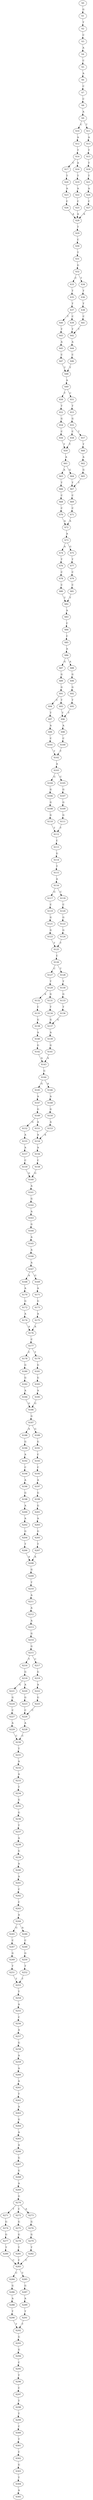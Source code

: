 strict digraph  {
	S0 -> S1 [ label = G ];
	S1 -> S2 [ label = T ];
	S2 -> S3 [ label = C ];
	S3 -> S4 [ label = A ];
	S4 -> S5 [ label = C ];
	S5 -> S6 [ label = A ];
	S6 -> S7 [ label = C ];
	S7 -> S8 [ label = C ];
	S8 -> S9 [ label = A ];
	S9 -> S10 [ label = C ];
	S9 -> S11 [ label = T ];
	S10 -> S12 [ label = A ];
	S11 -> S13 [ label = A ];
	S12 -> S14 [ label = T ];
	S13 -> S15 [ label = T ];
	S14 -> S16 [ label = A ];
	S14 -> S17 [ label = C ];
	S15 -> S18 [ label = T ];
	S16 -> S19 [ label = T ];
	S17 -> S20 [ label = T ];
	S18 -> S21 [ label = T ];
	S19 -> S22 [ label = A ];
	S20 -> S23 [ label = A ];
	S21 -> S24 [ label = A ];
	S22 -> S25 [ label = C ];
	S23 -> S26 [ label = C ];
	S24 -> S27 [ label = C ];
	S25 -> S28 [ label = A ];
	S26 -> S28 [ label = A ];
	S27 -> S28 [ label = A ];
	S28 -> S29 [ label = T ];
	S29 -> S30 [ label = C ];
	S30 -> S31 [ label = T ];
	S31 -> S32 [ label = G ];
	S32 -> S33 [ label = C ];
	S32 -> S34 [ label = T ];
	S33 -> S35 [ label = T ];
	S34 -> S36 [ label = T ];
	S35 -> S37 [ label = T ];
	S36 -> S38 [ label = T ];
	S37 -> S39 [ label = C ];
	S37 -> S40 [ label = T ];
	S38 -> S41 [ label = C ];
	S39 -> S42 [ label = T ];
	S40 -> S43 [ label = T ];
	S41 -> S42 [ label = T ];
	S42 -> S44 [ label = A ];
	S43 -> S45 [ label = A ];
	S44 -> S46 [ label = C ];
	S45 -> S47 [ label = C ];
	S46 -> S48 [ label = T ];
	S47 -> S48 [ label = T ];
	S48 -> S49 [ label = A ];
	S49 -> S50 [ label = T ];
	S49 -> S51 [ label = C ];
	S50 -> S52 [ label = T ];
	S51 -> S53 [ label = T ];
	S52 -> S54 [ label = G ];
	S53 -> S55 [ label = G ];
	S54 -> S56 [ label = C ];
	S55 -> S57 [ label = T ];
	S55 -> S58 [ label = C ];
	S56 -> S59 [ label = T ];
	S57 -> S60 [ label = T ];
	S58 -> S59 [ label = T ];
	S59 -> S61 [ label = A ];
	S60 -> S62 [ label = A ];
	S61 -> S63 [ label = A ];
	S61 -> S64 [ label = G ];
	S62 -> S65 [ label = G ];
	S63 -> S66 [ label = T ];
	S64 -> S67 [ label = T ];
	S65 -> S67 [ label = T ];
	S66 -> S68 [ label = C ];
	S67 -> S69 [ label = C ];
	S68 -> S70 [ label = C ];
	S69 -> S71 [ label = C ];
	S70 -> S72 [ label = A ];
	S71 -> S72 [ label = A ];
	S72 -> S73 [ label = A ];
	S73 -> S74 [ label = A ];
	S73 -> S75 [ label = G ];
	S74 -> S76 [ label = T ];
	S75 -> S77 [ label = T ];
	S76 -> S78 [ label = C ];
	S77 -> S79 [ label = C ];
	S78 -> S80 [ label = C ];
	S79 -> S81 [ label = C ];
	S80 -> S82 [ label = T ];
	S81 -> S82 [ label = T ];
	S82 -> S83 [ label = A ];
	S83 -> S84 [ label = C ];
	S84 -> S85 [ label = C ];
	S85 -> S86 [ label = A ];
	S86 -> S87 [ label = G ];
	S86 -> S88 [ label = A ];
	S87 -> S89 [ label = G ];
	S88 -> S90 [ label = G ];
	S89 -> S91 [ label = G ];
	S90 -> S92 [ label = G ];
	S91 -> S93 [ label = T ];
	S91 -> S94 [ label = C ];
	S92 -> S95 [ label = T ];
	S93 -> S96 [ label = T ];
	S94 -> S97 [ label = T ];
	S95 -> S96 [ label = T ];
	S96 -> S98 [ label = A ];
	S97 -> S99 [ label = A ];
	S98 -> S100 [ label = C ];
	S99 -> S101 [ label = C ];
	S100 -> S102 [ label = T ];
	S101 -> S102 [ label = T ];
	S102 -> S103 [ label = A ];
	S103 -> S104 [ label = G ];
	S103 -> S105 [ label = C ];
	S104 -> S106 [ label = G ];
	S105 -> S107 [ label = G ];
	S106 -> S108 [ label = G ];
	S107 -> S109 [ label = G ];
	S108 -> S110 [ label = G ];
	S109 -> S111 [ label = G ];
	S110 -> S112 [ label = T ];
	S111 -> S112 [ label = T ];
	S112 -> S113 [ label = C ];
	S113 -> S114 [ label = G ];
	S114 -> S115 [ label = T ];
	S115 -> S116 [ label = A ];
	S116 -> S117 [ label = G ];
	S116 -> S118 [ label = C ];
	S117 -> S119 [ label = C ];
	S118 -> S120 [ label = C ];
	S119 -> S121 [ label = G ];
	S120 -> S122 [ label = G ];
	S121 -> S123 [ label = G ];
	S122 -> S124 [ label = G ];
	S123 -> S125 [ label = T ];
	S124 -> S125 [ label = T ];
	S125 -> S126 [ label = C ];
	S126 -> S127 [ label = C ];
	S126 -> S128 [ label = T ];
	S127 -> S129 [ label = T ];
	S128 -> S130 [ label = T ];
	S129 -> S131 [ label = G ];
	S129 -> S132 [ label = A ];
	S130 -> S133 [ label = G ];
	S131 -> S134 [ label = T ];
	S132 -> S135 [ label = C ];
	S133 -> S136 [ label = T ];
	S134 -> S137 [ label = G ];
	S135 -> S138 [ label = G ];
	S136 -> S137 [ label = G ];
	S137 -> S139 [ label = A ];
	S138 -> S140 [ label = A ];
	S139 -> S141 [ label = G ];
	S140 -> S142 [ label = G ];
	S141 -> S143 [ label = A ];
	S142 -> S143 [ label = A ];
	S143 -> S144 [ label = G ];
	S144 -> S145 [ label = G ];
	S144 -> S146 [ label = A ];
	S145 -> S147 [ label = A ];
	S146 -> S148 [ label = A ];
	S147 -> S149 [ label = G ];
	S148 -> S150 [ label = G ];
	S149 -> S151 [ label = A ];
	S149 -> S152 [ label = G ];
	S150 -> S153 [ label = A ];
	S151 -> S154 [ label = A ];
	S152 -> S155 [ label = A ];
	S153 -> S154 [ label = A ];
	S154 -> S156 [ label = A ];
	S155 -> S157 [ label = A ];
	S156 -> S158 [ label = C ];
	S157 -> S159 [ label = C ];
	S158 -> S160 [ label = G ];
	S159 -> S160 [ label = G ];
	S160 -> S161 [ label = A ];
	S161 -> S162 [ label = G ];
	S162 -> S163 [ label = A ];
	S163 -> S164 [ label = G ];
	S164 -> S165 [ label = A ];
	S165 -> S166 [ label = A ];
	S166 -> S167 [ label = A ];
	S167 -> S168 [ label = A ];
	S167 -> S169 [ label = G ];
	S168 -> S170 [ label = A ];
	S169 -> S171 [ label = A ];
	S170 -> S172 [ label = G ];
	S171 -> S173 [ label = G ];
	S172 -> S174 [ label = A ];
	S173 -> S175 [ label = A ];
	S174 -> S176 [ label = A ];
	S175 -> S176 [ label = A ];
	S176 -> S177 [ label = C ];
	S177 -> S178 [ label = C ];
	S177 -> S179 [ label = T ];
	S178 -> S180 [ label = G ];
	S179 -> S181 [ label = G ];
	S180 -> S182 [ label = G ];
	S181 -> S183 [ label = G ];
	S182 -> S184 [ label = A ];
	S183 -> S185 [ label = A ];
	S184 -> S186 [ label = G ];
	S185 -> S186 [ label = G ];
	S186 -> S187 [ label = G ];
	S187 -> S188 [ label = A ];
	S187 -> S189 [ label = G ];
	S188 -> S190 [ label = G ];
	S189 -> S191 [ label = G ];
	S190 -> S192 [ label = A ];
	S191 -> S193 [ label = C ];
	S192 -> S194 [ label = C ];
	S193 -> S195 [ label = C ];
	S194 -> S196 [ label = A ];
	S195 -> S197 [ label = A ];
	S196 -> S198 [ label = G ];
	S197 -> S199 [ label = G ];
	S198 -> S200 [ label = A ];
	S199 -> S201 [ label = G ];
	S200 -> S202 [ label = A ];
	S201 -> S203 [ label = A ];
	S202 -> S204 [ label = G ];
	S203 -> S205 [ label = G ];
	S204 -> S206 [ label = T ];
	S205 -> S207 [ label = T ];
	S206 -> S208 [ label = A ];
	S207 -> S208 [ label = A ];
	S208 -> S209 [ label = G ];
	S209 -> S210 [ label = T ];
	S210 -> S211 [ label = A ];
	S211 -> S212 [ label = A ];
	S212 -> S213 [ label = A ];
	S213 -> S214 [ label = G ];
	S214 -> S215 [ label = G ];
	S215 -> S216 [ label = T ];
	S215 -> S217 [ label = C ];
	S216 -> S218 [ label = G ];
	S217 -> S219 [ label = G ];
	S218 -> S220 [ label = A ];
	S218 -> S221 [ label = G ];
	S219 -> S222 [ label = A ];
	S220 -> S223 [ label = G ];
	S221 -> S224 [ label = G ];
	S222 -> S225 [ label = G ];
	S223 -> S226 [ label = C ];
	S224 -> S227 [ label = C ];
	S225 -> S226 [ label = C ];
	S226 -> S228 [ label = A ];
	S227 -> S229 [ label = A ];
	S228 -> S230 [ label = C ];
	S229 -> S230 [ label = C ];
	S230 -> S231 [ label = T ];
	S231 -> S232 [ label = A ];
	S232 -> S233 [ label = A ];
	S233 -> S234 [ label = T ];
	S234 -> S235 [ label = G ];
	S235 -> S236 [ label = G ];
	S236 -> S237 [ label = T ];
	S237 -> S238 [ label = A ];
	S238 -> S239 [ label = G ];
	S239 -> S240 [ label = A ];
	S240 -> S241 [ label = A ];
	S241 -> S242 [ label = C ];
	S242 -> S243 [ label = C ];
	S243 -> S244 [ label = A ];
	S244 -> S245 [ label = G ];
	S244 -> S246 [ label = A ];
	S245 -> S247 [ label = C ];
	S246 -> S248 [ label = C ];
	S247 -> S249 [ label = G ];
	S248 -> S250 [ label = G ];
	S249 -> S251 [ label = T ];
	S250 -> S252 [ label = T ];
	S251 -> S253 [ label = T ];
	S252 -> S253 [ label = T ];
	S253 -> S254 [ label = T ];
	S254 -> S255 [ label = A ];
	S255 -> S256 [ label = C ];
	S256 -> S257 [ label = A ];
	S257 -> S258 [ label = G ];
	S258 -> S259 [ label = A ];
	S259 -> S260 [ label = A ];
	S260 -> S261 [ label = A ];
	S261 -> S262 [ label = T ];
	S262 -> S263 [ label = A ];
	S263 -> S264 [ label = G ];
	S264 -> S265 [ label = A ];
	S265 -> S266 [ label = A ];
	S266 -> S267 [ label = G ];
	S267 -> S268 [ label = G ];
	S268 -> S269 [ label = A ];
	S269 -> S270 [ label = G ];
	S270 -> S271 [ label = T ];
	S270 -> S272 [ label = C ];
	S270 -> S273 [ label = A ];
	S271 -> S274 [ label = G ];
	S272 -> S275 [ label = G ];
	S273 -> S276 [ label = G ];
	S274 -> S277 [ label = G ];
	S275 -> S278 [ label = G ];
	S276 -> S279 [ label = G ];
	S277 -> S280 [ label = T ];
	S278 -> S281 [ label = T ];
	S279 -> S282 [ label = T ];
	S280 -> S283 [ label = C ];
	S281 -> S283 [ label = C ];
	S282 -> S283 [ label = C ];
	S283 -> S284 [ label = C ];
	S283 -> S285 [ label = T ];
	S284 -> S286 [ label = G ];
	S285 -> S287 [ label = G ];
	S286 -> S288 [ label = A ];
	S287 -> S289 [ label = A ];
	S288 -> S290 [ label = T ];
	S289 -> S291 [ label = T ];
	S290 -> S292 [ label = T ];
	S291 -> S292 [ label = T ];
	S292 -> S293 [ label = G ];
	S293 -> S294 [ label = G ];
	S294 -> S295 [ label = C ];
	S295 -> S296 [ label = T ];
	S296 -> S297 [ label = C ];
	S297 -> S298 [ label = T ];
	S298 -> S299 [ label = T ];
	S299 -> S300 [ label = C ];
	S300 -> S301 [ label = T ];
	S301 -> S302 [ label = C ];
	S302 -> S303 [ label = G ];
	S303 -> S304 [ label = T ];
	S304 -> S305 [ label = A ];
}

